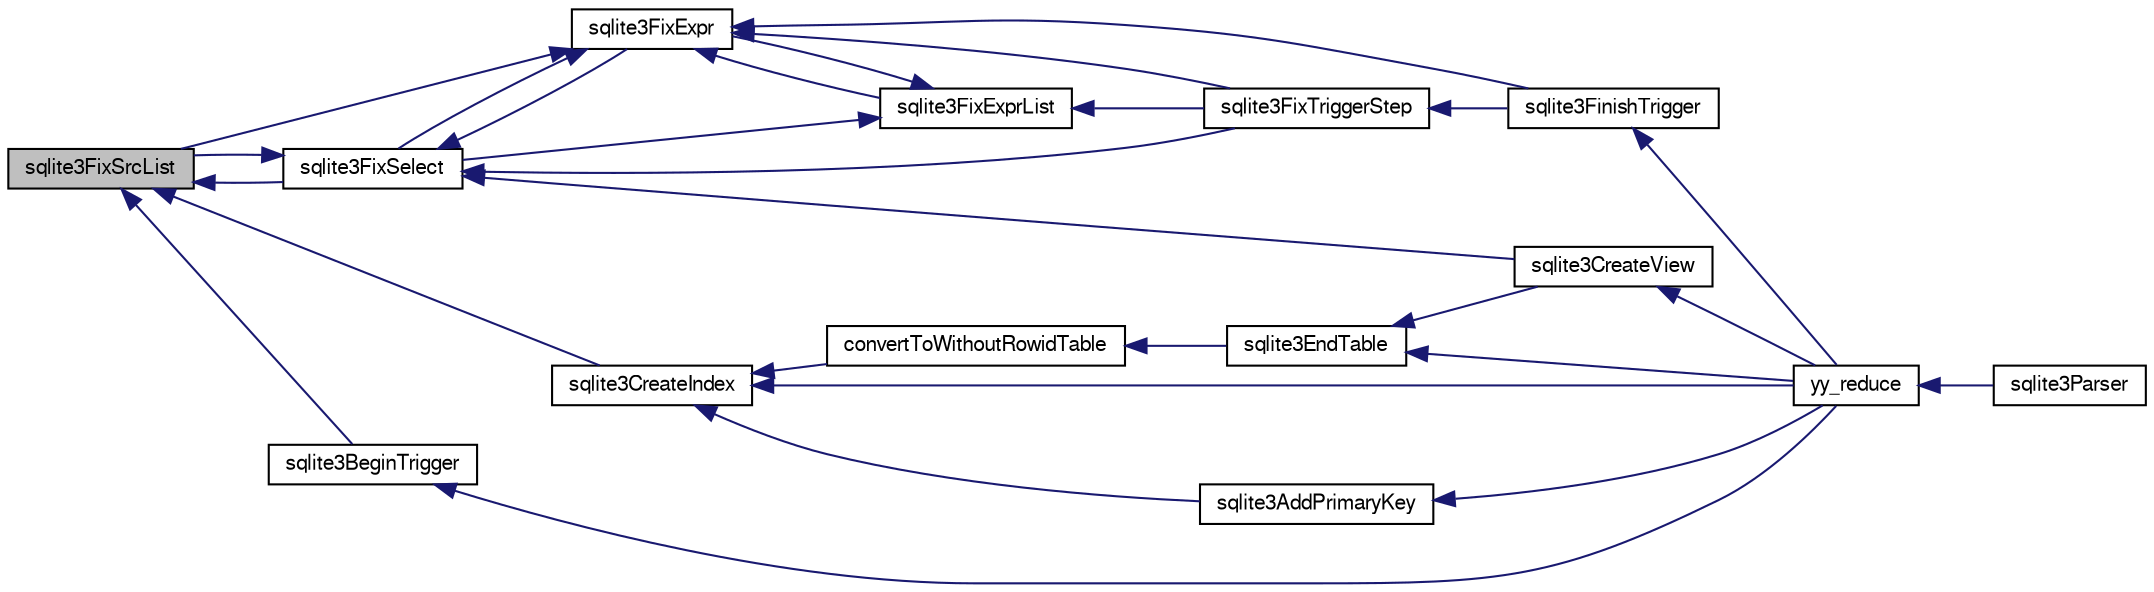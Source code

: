 digraph "sqlite3FixSrcList"
{
  edge [fontname="FreeSans",fontsize="10",labelfontname="FreeSans",labelfontsize="10"];
  node [fontname="FreeSans",fontsize="10",shape=record];
  rankdir="LR";
  Node543503 [label="sqlite3FixSrcList",height=0.2,width=0.4,color="black", fillcolor="grey75", style="filled", fontcolor="black"];
  Node543503 -> Node543504 [dir="back",color="midnightblue",fontsize="10",style="solid",fontname="FreeSans"];
  Node543504 [label="sqlite3FixSelect",height=0.2,width=0.4,color="black", fillcolor="white", style="filled",URL="$sqlite3_8c.html#a359eecf223c2eaa665ef8bc3f2687d4c"];
  Node543504 -> Node543503 [dir="back",color="midnightblue",fontsize="10",style="solid",fontname="FreeSans"];
  Node543504 -> Node543505 [dir="back",color="midnightblue",fontsize="10",style="solid",fontname="FreeSans"];
  Node543505 [label="sqlite3FixExpr",height=0.2,width=0.4,color="black", fillcolor="white", style="filled",URL="$sqlite3_8c.html#aed02a32694f2649d2f9161fb324f12ed"];
  Node543505 -> Node543503 [dir="back",color="midnightblue",fontsize="10",style="solid",fontname="FreeSans"];
  Node543505 -> Node543504 [dir="back",color="midnightblue",fontsize="10",style="solid",fontname="FreeSans"];
  Node543505 -> Node543506 [dir="back",color="midnightblue",fontsize="10",style="solid",fontname="FreeSans"];
  Node543506 [label="sqlite3FixExprList",height=0.2,width=0.4,color="black", fillcolor="white", style="filled",URL="$sqlite3_8c.html#ae7c3574b349cf7cde71c2ee904060b92"];
  Node543506 -> Node543504 [dir="back",color="midnightblue",fontsize="10",style="solid",fontname="FreeSans"];
  Node543506 -> Node543505 [dir="back",color="midnightblue",fontsize="10",style="solid",fontname="FreeSans"];
  Node543506 -> Node543507 [dir="back",color="midnightblue",fontsize="10",style="solid",fontname="FreeSans"];
  Node543507 [label="sqlite3FixTriggerStep",height=0.2,width=0.4,color="black", fillcolor="white", style="filled",URL="$sqlite3_8c.html#a9c31e335e9b8ad784d990d0c9db3139d"];
  Node543507 -> Node543508 [dir="back",color="midnightblue",fontsize="10",style="solid",fontname="FreeSans"];
  Node543508 [label="sqlite3FinishTrigger",height=0.2,width=0.4,color="black", fillcolor="white", style="filled",URL="$sqlite3_8c.html#a15231afa0ac739363aee4cdb88380886"];
  Node543508 -> Node543509 [dir="back",color="midnightblue",fontsize="10",style="solid",fontname="FreeSans"];
  Node543509 [label="yy_reduce",height=0.2,width=0.4,color="black", fillcolor="white", style="filled",URL="$sqlite3_8c.html#a7c419a9b25711c666a9a2449ef377f14"];
  Node543509 -> Node543510 [dir="back",color="midnightblue",fontsize="10",style="solid",fontname="FreeSans"];
  Node543510 [label="sqlite3Parser",height=0.2,width=0.4,color="black", fillcolor="white", style="filled",URL="$sqlite3_8c.html#a0327d71a5fabe0b6a343d78a2602e72a"];
  Node543505 -> Node543507 [dir="back",color="midnightblue",fontsize="10",style="solid",fontname="FreeSans"];
  Node543505 -> Node543508 [dir="back",color="midnightblue",fontsize="10",style="solid",fontname="FreeSans"];
  Node543504 -> Node543507 [dir="back",color="midnightblue",fontsize="10",style="solid",fontname="FreeSans"];
  Node543504 -> Node543511 [dir="back",color="midnightblue",fontsize="10",style="solid",fontname="FreeSans"];
  Node543511 [label="sqlite3CreateView",height=0.2,width=0.4,color="black", fillcolor="white", style="filled",URL="$sqlite3_8c.html#a9d85cb00ff71dee5cd9a019503a6982e"];
  Node543511 -> Node543509 [dir="back",color="midnightblue",fontsize="10",style="solid",fontname="FreeSans"];
  Node543503 -> Node543512 [dir="back",color="midnightblue",fontsize="10",style="solid",fontname="FreeSans"];
  Node543512 [label="sqlite3CreateIndex",height=0.2,width=0.4,color="black", fillcolor="white", style="filled",URL="$sqlite3_8c.html#a8dbe5e590ab6c58a8c45f34f7c81e825"];
  Node543512 -> Node543513 [dir="back",color="midnightblue",fontsize="10",style="solid",fontname="FreeSans"];
  Node543513 [label="sqlite3AddPrimaryKey",height=0.2,width=0.4,color="black", fillcolor="white", style="filled",URL="$sqlite3_8c.html#af2b0672c3379d2a7d927d210ae0ade62"];
  Node543513 -> Node543509 [dir="back",color="midnightblue",fontsize="10",style="solid",fontname="FreeSans"];
  Node543512 -> Node543514 [dir="back",color="midnightblue",fontsize="10",style="solid",fontname="FreeSans"];
  Node543514 [label="convertToWithoutRowidTable",height=0.2,width=0.4,color="black", fillcolor="white", style="filled",URL="$sqlite3_8c.html#a0d41effc4e4a0ba740429a08f6747313"];
  Node543514 -> Node543515 [dir="back",color="midnightblue",fontsize="10",style="solid",fontname="FreeSans"];
  Node543515 [label="sqlite3EndTable",height=0.2,width=0.4,color="black", fillcolor="white", style="filled",URL="$sqlite3_8c.html#a7b5f2c66c0f0b6f819d970ca389768b0"];
  Node543515 -> Node543511 [dir="back",color="midnightblue",fontsize="10",style="solid",fontname="FreeSans"];
  Node543515 -> Node543509 [dir="back",color="midnightblue",fontsize="10",style="solid",fontname="FreeSans"];
  Node543512 -> Node543509 [dir="back",color="midnightblue",fontsize="10",style="solid",fontname="FreeSans"];
  Node543503 -> Node543516 [dir="back",color="midnightblue",fontsize="10",style="solid",fontname="FreeSans"];
  Node543516 [label="sqlite3BeginTrigger",height=0.2,width=0.4,color="black", fillcolor="white", style="filled",URL="$sqlite3_8c.html#ac20a731dbd52edec68a09962c7f39a4c"];
  Node543516 -> Node543509 [dir="back",color="midnightblue",fontsize="10",style="solid",fontname="FreeSans"];
}
